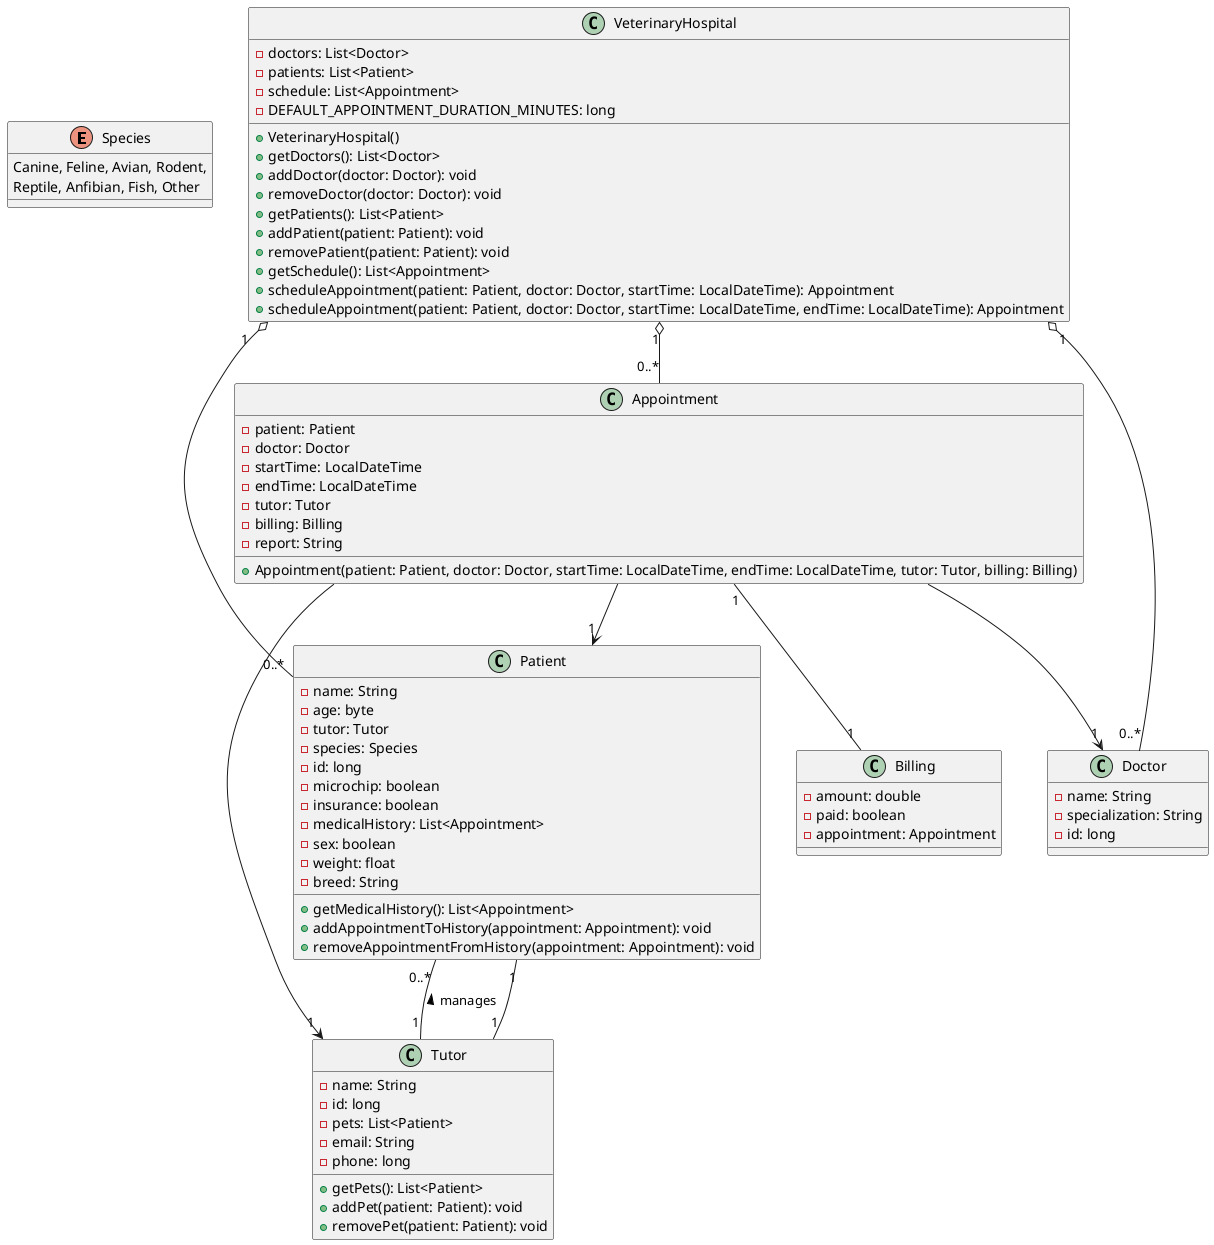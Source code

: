 @startuml
' Enum for animal species, remains unchanged.
enum Species {
  Canine, Feline, Avian, Rodent,
  Reptile, Anfibian, Fish, Other
}

' The central class that manages the hospital's state and operations.
class VeterinaryHospital {
  - doctors: List<Doctor>
  - patients: List<Patient>
  - schedule: List<Appointment>
  - DEFAULT_APPOINTMENT_DURATION_MINUTES: long
  + VeterinaryHospital()
  + getDoctors(): List<Doctor>
  + addDoctor(doctor: Doctor): void
  + removeDoctor(doctor: Doctor): void
  + getPatients(): List<Patient>
  + addPatient(patient: Patient): void
  + removePatient(patient: Patient): void
  + getSchedule(): List<Appointment>
  + scheduleAppointment(patient: Patient, doctor: Doctor, startTime: LocalDateTime): Appointment
  + scheduleAppointment(patient: Patient, doctor: Doctor, startTime: LocalDateTime, endTime: LocalDateTime): Appointment
}

' Patient class, now with a cleaner interface for managing medical history.
class Patient {
  - name: String
  - age: byte
  - tutor: Tutor
  - species: Species
  - id: long
  - microchip: boolean
  - insurance: boolean
  - medicalHistory: List<Appointment>
  - sex: boolean
  - weight: float
  - breed: String
  + getMedicalHistory(): List<Appointment>
  + addAppointmentToHistory(appointment: Appointment): void
  + removeAppointmentFromHistory(appointment: Appointment): void
  ' ... other getters and setters are implied for brevity ...
}

' Tutor class, largely unchanged. Manages a list of their pets.
class Tutor {
  - name: String
  - id: long
  - pets: List<Patient>
  - email: String
  - phone: long
  + getPets(): List<Patient>
  + addPet(patient: Patient): void
  + removePet(patient: Patient): void
  ' ... other getters and setters are implied for brevity ...
}

' Doctor class, unchanged. It's a data object.
class Doctor {
  - name: String
  - specialization: String
  - id: long
  ' ... getters and setters are implied for brevity ...
}

' Appointment class now uses precise LocalDateTime objects.
class Appointment {
  - patient: Patient
  - doctor: Doctor
  - startTime: LocalDateTime
  - endTime: LocalDateTime
  - tutor: Tutor
  - billing: Billing
  - report: String
  + Appointment(patient: Patient, doctor: Doctor, startTime: LocalDateTime, endTime: LocalDateTime, tutor: Tutor, billing: Billing)
  ' ... getters are implied for brevity ...
}

' Billing class, unchanged. Linked to one appointment.
class Billing {
  - amount: double
  - paid: boolean
  - appointment: Appointment
  ' ... getters and setters are implied for brevity ...
}

' --- Relationships ---
' The VeterinaryHospital is the central aggregator.
VeterinaryHospital "1" o-- "0..*" Doctor
VeterinaryHospital "1" o-- "0..*" Patient
VeterinaryHospital "1" o-- "0..*" Appointment

' Core entity relationships.
Appointment "1" -- "1" Billing
Appointment --> "1" Patient
Appointment --> "1" Doctor
Appointment --> "1" Tutor

Patient "1" -- "1" Tutor
Tutor "1" -- "0..*" Patient : manages >

@enduml